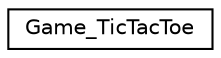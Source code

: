 digraph "Graphical Class Hierarchy"
{
  edge [fontname="Helvetica",fontsize="10",labelfontname="Helvetica",labelfontsize="10"];
  node [fontname="Helvetica",fontsize="10",shape=record];
  rankdir="LR";
  Node0 [label="Game_TicTacToe",height=0.2,width=0.4,color="black", fillcolor="white", style="filled",URL="$classGame__TicTacToe.html",tooltip="Game_TicTacToe est un morpion qui se joue contre une intelligence artificielle. "];
}
